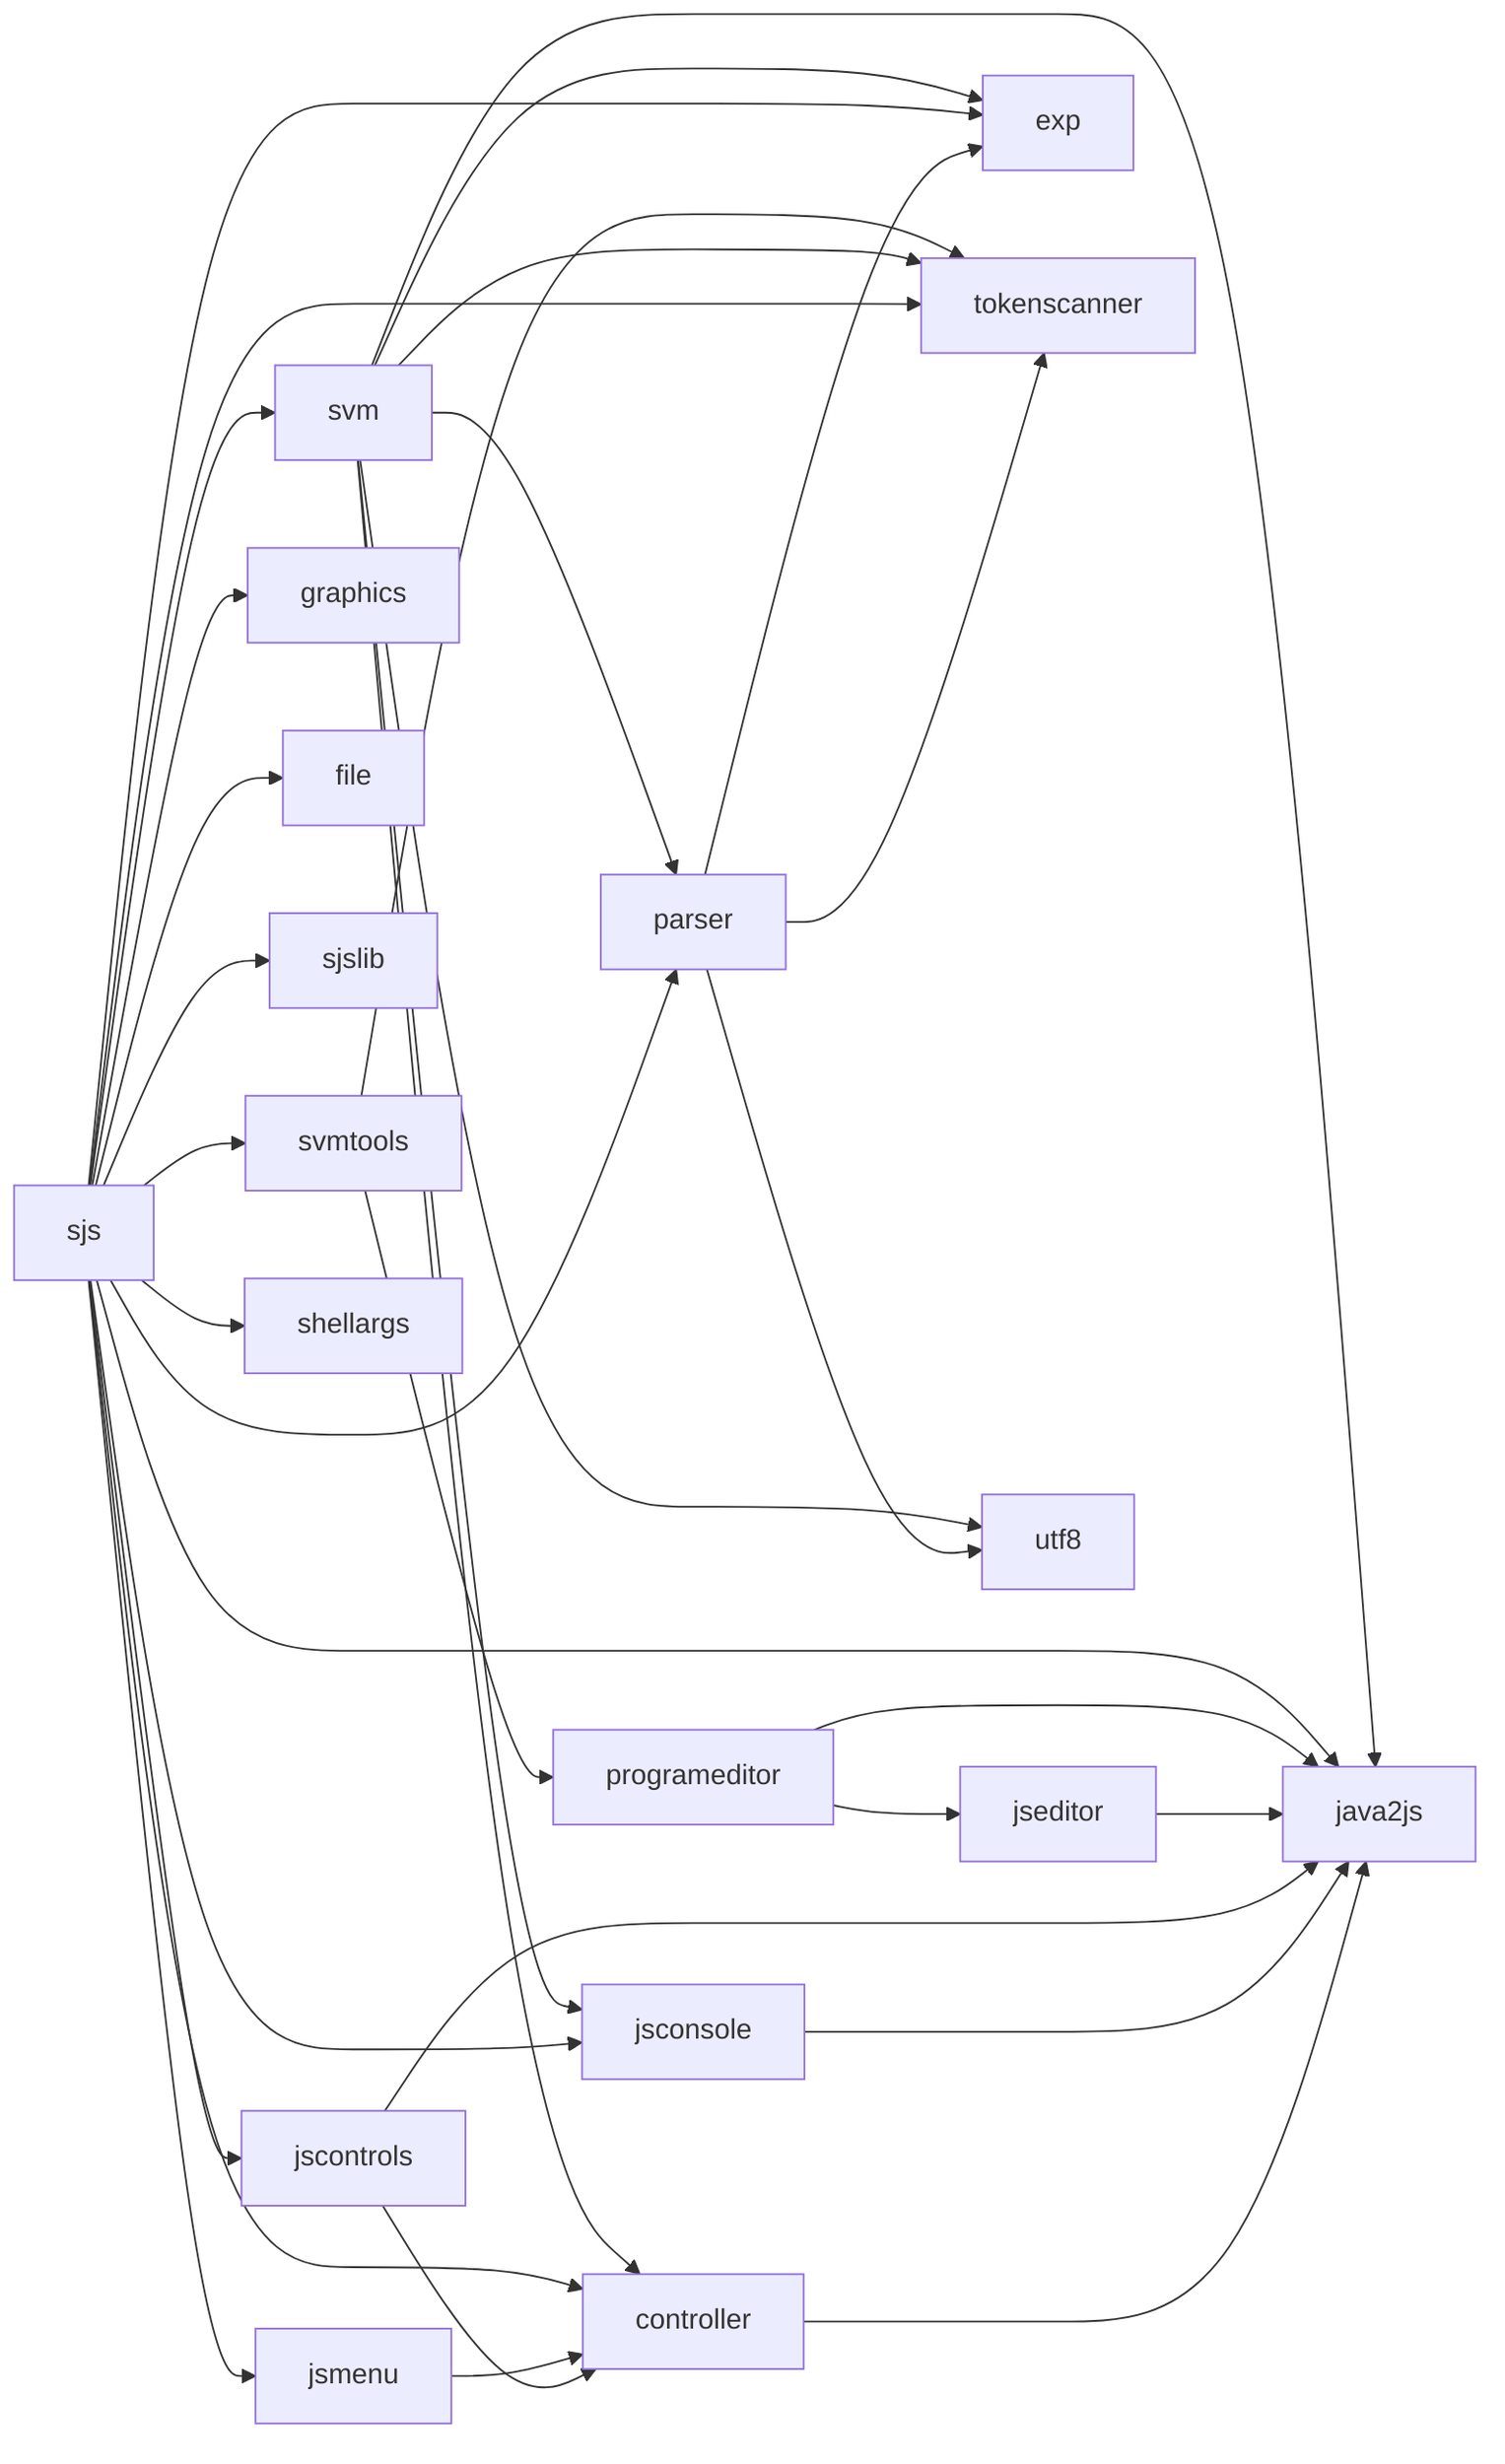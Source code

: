 flowchart LR
  controller --> java2js
  jsconsole --> java2js
  jscontrols --> controller
  jscontrols --> java2js
  jseditor --> java2js
  jsmenu --> controller
  parser --> exp
  parser --> tokenscanner
  parser --> utf8
  programeditor --> jseditor
  programeditor --> java2js
  sjs --> parser
  sjs --> exp
  sjs --> jsmenu
  sjs --> svm
  sjs --> java2js
  sjs --> controller
  sjs --> jscontrols
  sjs --> graphics
  sjs --> jsconsole
  sjs --> file
  sjs --> sjslib
  sjs --> svmtools
  sjs --> shellargs
  sjs --> tokenscanner
  svm --> exp
  svm --> parser
  svm --> tokenscanner
  svm --> java2js
  svm --> jsconsole
  svm --> controller
  svm --> utf8
  svmtools --> programeditor
  svmtools --> tokenscanner